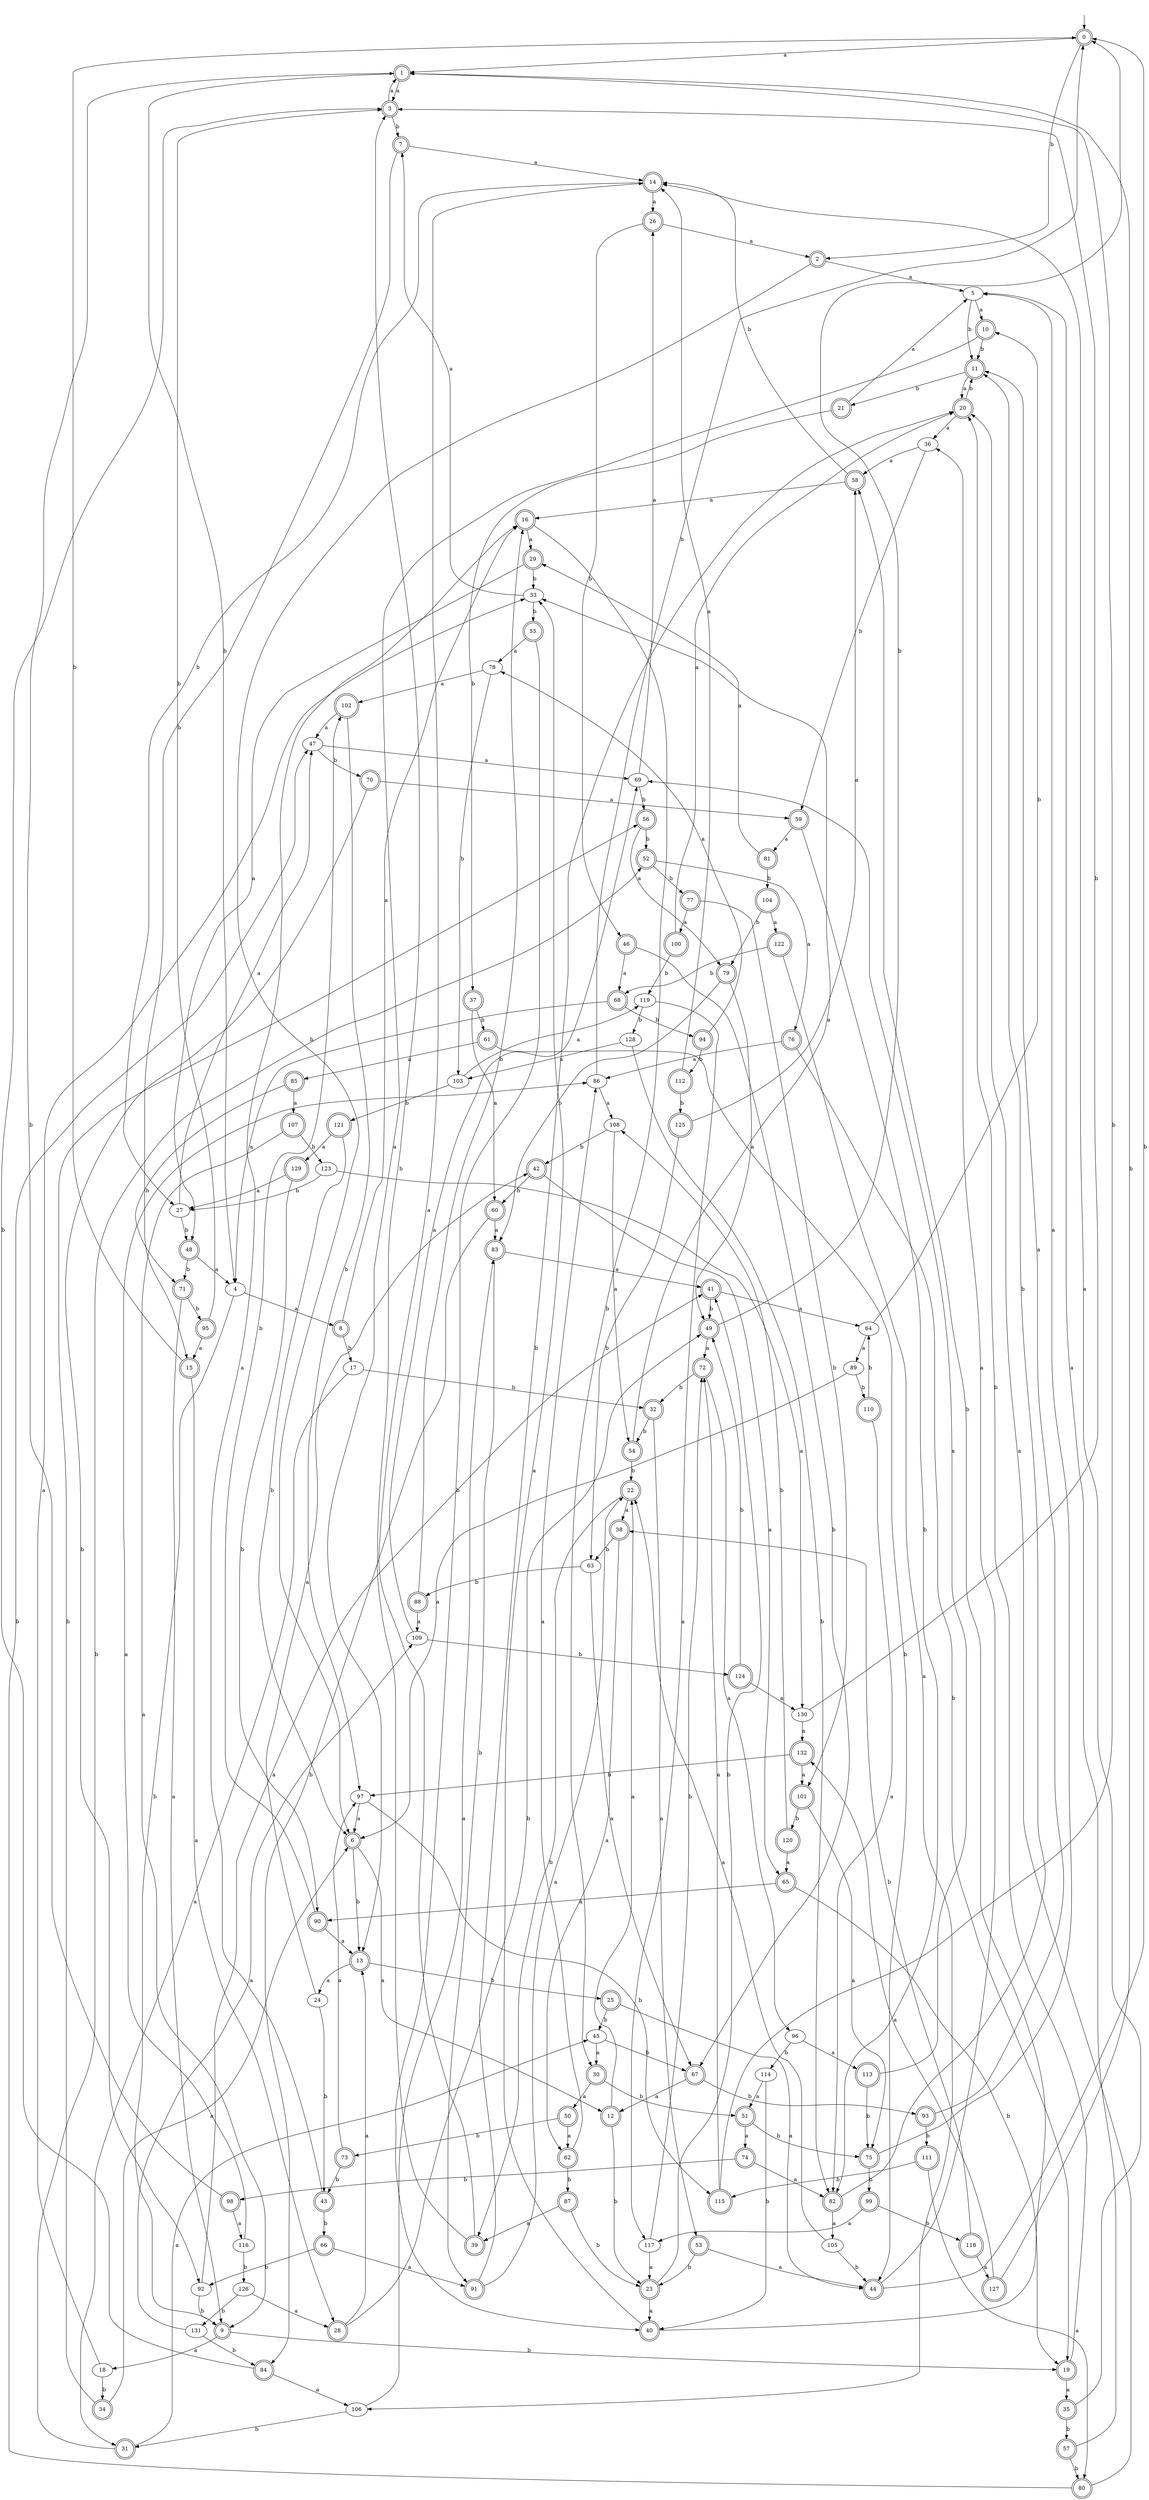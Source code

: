 digraph RandomDFA {
  __start0 [label="", shape=none];
  __start0 -> 0 [label=""];
  0 [shape=circle] [shape=doublecircle]
  0 -> 1 [label="a"]
  0 -> 2 [label="b"]
  1 [shape=doublecircle]
  1 -> 3 [label="a"]
  1 -> 4 [label="b"]
  2 [shape=doublecircle]
  2 -> 5 [label="a"]
  2 -> 6 [label="b"]
  3 [shape=doublecircle]
  3 -> 1 [label="a"]
  3 -> 7 [label="b"]
  4
  4 -> 8 [label="a"]
  4 -> 9 [label="b"]
  5
  5 -> 10 [label="a"]
  5 -> 11 [label="b"]
  6 [shape=doublecircle]
  6 -> 12 [label="a"]
  6 -> 13 [label="b"]
  7 [shape=doublecircle]
  7 -> 14 [label="a"]
  7 -> 15 [label="b"]
  8 [shape=doublecircle]
  8 -> 16 [label="a"]
  8 -> 17 [label="b"]
  9 [shape=doublecircle]
  9 -> 18 [label="a"]
  9 -> 19 [label="b"]
  10 [shape=doublecircle]
  10 -> 13 [label="a"]
  10 -> 11 [label="b"]
  11 [shape=doublecircle]
  11 -> 20 [label="a"]
  11 -> 21 [label="b"]
  12 [shape=doublecircle]
  12 -> 22 [label="a"]
  12 -> 23 [label="b"]
  13 [shape=doublecircle]
  13 -> 24 [label="a"]
  13 -> 25 [label="b"]
  14 [shape=doublecircle]
  14 -> 26 [label="a"]
  14 -> 27 [label="b"]
  15 [shape=doublecircle]
  15 -> 28 [label="a"]
  15 -> 0 [label="b"]
  16 [shape=doublecircle]
  16 -> 29 [label="a"]
  16 -> 30 [label="b"]
  17
  17 -> 31 [label="a"]
  17 -> 32 [label="b"]
  18
  18 -> 33 [label="a"]
  18 -> 34 [label="b"]
  19 [shape=doublecircle]
  19 -> 35 [label="a"]
  19 -> 20 [label="b"]
  20 [shape=doublecircle]
  20 -> 36 [label="a"]
  20 -> 11 [label="b"]
  21 [shape=doublecircle]
  21 -> 5 [label="a"]
  21 -> 37 [label="b"]
  22 [shape=doublecircle]
  22 -> 38 [label="a"]
  22 -> 39 [label="b"]
  23 [shape=doublecircle]
  23 -> 40 [label="a"]
  23 -> 41 [label="b"]
  24
  24 -> 42 [label="a"]
  24 -> 43 [label="b"]
  25 [shape=doublecircle]
  25 -> 44 [label="a"]
  25 -> 45 [label="b"]
  26 [shape=doublecircle]
  26 -> 2 [label="a"]
  26 -> 46 [label="b"]
  27
  27 -> 47 [label="a"]
  27 -> 48 [label="b"]
  28 [shape=doublecircle]
  28 -> 13 [label="a"]
  28 -> 49 [label="b"]
  29 [shape=doublecircle]
  29 -> 48 [label="a"]
  29 -> 33 [label="b"]
  30 [shape=doublecircle]
  30 -> 50 [label="a"]
  30 -> 51 [label="b"]
  31 [shape=doublecircle]
  31 -> 45 [label="a"]
  31 -> 52 [label="b"]
  32 [shape=doublecircle]
  32 -> 53 [label="a"]
  32 -> 54 [label="b"]
  33
  33 -> 7 [label="a"]
  33 -> 55 [label="b"]
  34 [shape=doublecircle]
  34 -> 6 [label="a"]
  34 -> 56 [label="b"]
  35 [shape=doublecircle]
  35 -> 14 [label="a"]
  35 -> 57 [label="b"]
  36
  36 -> 58 [label="a"]
  36 -> 59 [label="b"]
  37 [shape=doublecircle]
  37 -> 60 [label="a"]
  37 -> 61 [label="b"]
  38 [shape=doublecircle]
  38 -> 62 [label="a"]
  38 -> 63 [label="b"]
  39 [shape=doublecircle]
  39 -> 14 [label="a"]
  39 -> 3 [label="b"]
  40 [shape=doublecircle]
  40 -> 33 [label="a"]
  40 -> 58 [label="b"]
  41 [shape=doublecircle]
  41 -> 64 [label="a"]
  41 -> 49 [label="b"]
  42 [shape=doublecircle]
  42 -> 65 [label="a"]
  42 -> 60 [label="b"]
  43 [shape=doublecircle]
  43 -> 16 [label="a"]
  43 -> 66 [label="b"]
  44 [shape=doublecircle]
  44 -> 36 [label="a"]
  44 -> 0 [label="b"]
  45
  45 -> 30 [label="a"]
  45 -> 67 [label="b"]
  46 [shape=doublecircle]
  46 -> 68 [label="a"]
  46 -> 67 [label="b"]
  47
  47 -> 69 [label="a"]
  47 -> 70 [label="b"]
  48 [shape=doublecircle]
  48 -> 4 [label="a"]
  48 -> 71 [label="b"]
  49 [shape=doublecircle]
  49 -> 72 [label="a"]
  49 -> 0 [label="b"]
  50 [shape=doublecircle]
  50 -> 62 [label="a"]
  50 -> 73 [label="b"]
  51 [shape=doublecircle]
  51 -> 74 [label="a"]
  51 -> 75 [label="b"]
  52 [shape=doublecircle]
  52 -> 76 [label="a"]
  52 -> 77 [label="b"]
  53 [shape=doublecircle]
  53 -> 44 [label="a"]
  53 -> 23 [label="b"]
  54 [shape=doublecircle]
  54 -> 33 [label="a"]
  54 -> 22 [label="b"]
  55 [shape=doublecircle]
  55 -> 78 [label="a"]
  55 -> 40 [label="b"]
  56 [shape=doublecircle]
  56 -> 79 [label="a"]
  56 -> 52 [label="b"]
  57 [shape=doublecircle]
  57 -> 5 [label="a"]
  57 -> 80 [label="b"]
  58 [shape=doublecircle]
  58 -> 16 [label="a"]
  58 -> 14 [label="b"]
  59 [shape=doublecircle]
  59 -> 81 [label="a"]
  59 -> 82 [label="b"]
  60 [shape=doublecircle]
  60 -> 83 [label="a"]
  60 -> 84 [label="b"]
  61 [shape=doublecircle]
  61 -> 85 [label="a"]
  61 -> 44 [label="b"]
  62 [shape=doublecircle]
  62 -> 86 [label="a"]
  62 -> 87 [label="b"]
  63
  63 -> 67 [label="a"]
  63 -> 88 [label="b"]
  64
  64 -> 89 [label="a"]
  64 -> 10 [label="b"]
  65 [shape=doublecircle]
  65 -> 90 [label="a"]
  65 -> 19 [label="b"]
  66 [shape=doublecircle]
  66 -> 91 [label="a"]
  66 -> 92 [label="b"]
  67 [shape=doublecircle]
  67 -> 12 [label="a"]
  67 -> 93 [label="b"]
  68 [shape=doublecircle]
  68 -> 4 [label="a"]
  68 -> 94 [label="b"]
  69
  69 -> 26 [label="a"]
  69 -> 56 [label="b"]
  70 [shape=doublecircle]
  70 -> 59 [label="a"]
  70 -> 92 [label="b"]
  71 [shape=doublecircle]
  71 -> 9 [label="a"]
  71 -> 95 [label="b"]
  72 [shape=doublecircle]
  72 -> 96 [label="a"]
  72 -> 32 [label="b"]
  73 [shape=doublecircle]
  73 -> 97 [label="a"]
  73 -> 43 [label="b"]
  74 [shape=doublecircle]
  74 -> 82 [label="a"]
  74 -> 98 [label="b"]
  75 [shape=doublecircle]
  75 -> 5 [label="a"]
  75 -> 99 [label="b"]
  76 [shape=doublecircle]
  76 -> 86 [label="a"]
  76 -> 19 [label="b"]
  77 [shape=doublecircle]
  77 -> 100 [label="a"]
  77 -> 101 [label="b"]
  78
  78 -> 102 [label="a"]
  78 -> 103 [label="b"]
  79 [shape=doublecircle]
  79 -> 49 [label="a"]
  79 -> 83 [label="b"]
  80 [shape=doublecircle]
  80 -> 20 [label="a"]
  80 -> 47 [label="b"]
  81 [shape=doublecircle]
  81 -> 29 [label="a"]
  81 -> 104 [label="b"]
  82 [shape=doublecircle]
  82 -> 105 [label="a"]
  82 -> 11 [label="b"]
  83 [shape=doublecircle]
  83 -> 41 [label="a"]
  83 -> 91 [label="b"]
  84 [shape=doublecircle]
  84 -> 106 [label="a"]
  84 -> 3 [label="b"]
  85 [shape=doublecircle]
  85 -> 107 [label="a"]
  85 -> 71 [label="b"]
  86
  86 -> 108 [label="a"]
  86 -> 0 [label="b"]
  87 [shape=doublecircle]
  87 -> 39 [label="a"]
  87 -> 23 [label="b"]
  88 [shape=doublecircle]
  88 -> 109 [label="a"]
  88 -> 16 [label="b"]
  89
  89 -> 6 [label="a"]
  89 -> 110 [label="b"]
  90 [shape=doublecircle]
  90 -> 13 [label="a"]
  90 -> 102 [label="b"]
  91 [shape=doublecircle]
  91 -> 22 [label="a"]
  91 -> 20 [label="b"]
  92
  92 -> 41 [label="a"]
  92 -> 9 [label="b"]
  93 [shape=doublecircle]
  93 -> 11 [label="a"]
  93 -> 111 [label="b"]
  94 [shape=doublecircle]
  94 -> 78 [label="a"]
  94 -> 112 [label="b"]
  95 [shape=doublecircle]
  95 -> 15 [label="a"]
  95 -> 3 [label="b"]
  96
  96 -> 113 [label="a"]
  96 -> 114 [label="b"]
  97
  97 -> 6 [label="a"]
  97 -> 115 [label="b"]
  98 [shape=doublecircle]
  98 -> 116 [label="a"]
  98 -> 1 [label="b"]
  99 [shape=doublecircle]
  99 -> 117 [label="a"]
  99 -> 118 [label="b"]
  100 [shape=doublecircle]
  100 -> 20 [label="a"]
  100 -> 119 [label="b"]
  101 [shape=doublecircle]
  101 -> 75 [label="a"]
  101 -> 120 [label="b"]
  102 [shape=doublecircle]
  102 -> 47 [label="a"]
  102 -> 97 [label="b"]
  103
  103 -> 119 [label="a"]
  103 -> 121 [label="b"]
  104 [shape=doublecircle]
  104 -> 122 [label="a"]
  104 -> 79 [label="b"]
  105
  105 -> 22 [label="a"]
  105 -> 44 [label="b"]
  106
  106 -> 83 [label="a"]
  106 -> 31 [label="b"]
  107 [shape=doublecircle]
  107 -> 9 [label="a"]
  107 -> 123 [label="b"]
  108
  108 -> 54 [label="a"]
  108 -> 42 [label="b"]
  109
  109 -> 69 [label="a"]
  109 -> 124 [label="b"]
  110 [shape=doublecircle]
  110 -> 82 [label="a"]
  110 -> 64 [label="b"]
  111 [shape=doublecircle]
  111 -> 80 [label="a"]
  111 -> 115 [label="b"]
  112 [shape=doublecircle]
  112 -> 14 [label="a"]
  112 -> 125 [label="b"]
  113 [shape=doublecircle]
  113 -> 69 [label="a"]
  113 -> 75 [label="b"]
  114
  114 -> 51 [label="a"]
  114 -> 40 [label="b"]
  115 [shape=doublecircle]
  115 -> 72 [label="a"]
  115 -> 1 [label="b"]
  116
  116 -> 86 [label="a"]
  116 -> 126 [label="b"]
  117
  117 -> 23 [label="a"]
  117 -> 72 [label="b"]
  118 [shape=doublecircle]
  118 -> 127 [label="a"]
  118 -> 38 [label="b"]
  119
  119 -> 117 [label="a"]
  119 -> 128 [label="b"]
  120 [shape=doublecircle]
  120 -> 65 [label="a"]
  120 -> 108 [label="b"]
  121 [shape=doublecircle]
  121 -> 129 [label="a"]
  121 -> 6 [label="b"]
  122 [shape=doublecircle]
  122 -> 106 [label="a"]
  122 -> 68 [label="b"]
  123
  123 -> 130 [label="a"]
  123 -> 27 [label="b"]
  124 [shape=doublecircle]
  124 -> 130 [label="a"]
  124 -> 49 [label="b"]
  125 [shape=doublecircle]
  125 -> 58 [label="a"]
  125 -> 63 [label="b"]
  126
  126 -> 28 [label="a"]
  126 -> 131 [label="b"]
  127 [shape=doublecircle]
  127 -> 132 [label="a"]
  127 -> 1 [label="b"]
  128
  128 -> 103 [label="a"]
  128 -> 82 [label="b"]
  129 [shape=doublecircle]
  129 -> 27 [label="a"]
  129 -> 90 [label="b"]
  130
  130 -> 132 [label="a"]
  130 -> 3 [label="b"]
  131
  131 -> 109 [label="a"]
  131 -> 84 [label="b"]
  132 [shape=doublecircle]
  132 -> 101 [label="a"]
  132 -> 97 [label="b"]
}
